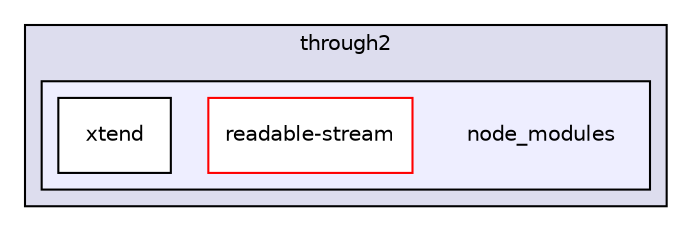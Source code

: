 digraph "gulp-src/node_modules/gulp-sourcemaps/node_modules/through2/node_modules" {
  compound=true
  node [ fontsize="10", fontname="Helvetica"];
  edge [ labelfontsize="10", labelfontname="Helvetica"];
  subgraph clusterdir_dacee2f1fdc9ee9f06d2886619a20396 {
    graph [ bgcolor="#ddddee", pencolor="black", label="through2" fontname="Helvetica", fontsize="10", URL="dir_dacee2f1fdc9ee9f06d2886619a20396.html"]
  subgraph clusterdir_1097a7f02d60397722d048acb2c2e0f2 {
    graph [ bgcolor="#eeeeff", pencolor="black", label="" URL="dir_1097a7f02d60397722d048acb2c2e0f2.html"];
    dir_1097a7f02d60397722d048acb2c2e0f2 [shape=plaintext label="node_modules"];
    dir_73fcfbd1fefb21c19393d56011bc47cd [shape=box label="readable-stream" color="red" fillcolor="white" style="filled" URL="dir_73fcfbd1fefb21c19393d56011bc47cd.html"];
    dir_bf3137107063cb2508a74bd0f4aa1580 [shape=box label="xtend" color="black" fillcolor="white" style="filled" URL="dir_bf3137107063cb2508a74bd0f4aa1580.html"];
  }
  }
}

